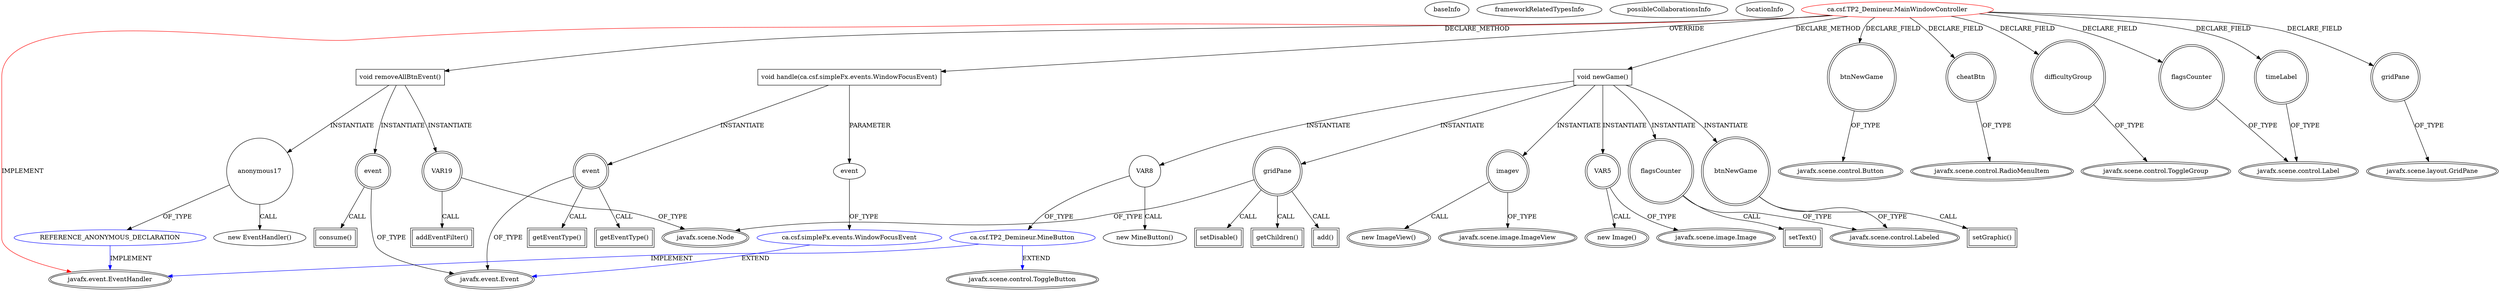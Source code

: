 digraph {
baseInfo[graphId=483,category="extension_graph",isAnonymous=false,possibleRelation=true]
frameworkRelatedTypesInfo[0="javafx.event.EventHandler"]
possibleCollaborationsInfo[0="483~OVERRIDING_METHOD_DECLARATION-PARAMETER_DECLARATION-~javafx.event.EventHandler ~javafx.event.Event ~false~false",1="483~CLIENT_METHOD_DECLARATION-INSTANTIATION-~javafx.event.EventHandler ~javafx.event.EventHandler ~false~true",2="483~CLIENT_METHOD_DECLARATION-INSTANTIATION-~javafx.event.EventHandler ~javafx.scene.control.ToggleButton javafx.event.EventHandler ~false~false"]
locationInfo[projectName="GFrenette-Lareault-TP2_Demineur",filePath="/GFrenette-Lareault-TP2_Demineur/TP2_Demineur-master/TP2_Demineur/TP2_Demineur/src/ca/csf/TP2_Demineur/MainWindowController.java",contextSignature="MainWindowController",graphId="483"]
0[label="ca.csf.TP2_Demineur.MainWindowController",vertexType="ROOT_CLIENT_CLASS_DECLARATION",isFrameworkType=false,color=red]
1[label="javafx.event.EventHandler",vertexType="FRAMEWORK_INTERFACE_TYPE",isFrameworkType=true,peripheries=2]
2[label="btnNewGame",vertexType="FIELD_DECLARATION",isFrameworkType=true,peripheries=2,shape=circle]
3[label="javafx.scene.control.Button",vertexType="FRAMEWORK_CLASS_TYPE",isFrameworkType=true,peripheries=2]
4[label="cheatBtn",vertexType="FIELD_DECLARATION",isFrameworkType=true,peripheries=2,shape=circle]
5[label="javafx.scene.control.RadioMenuItem",vertexType="FRAMEWORK_CLASS_TYPE",isFrameworkType=true,peripheries=2]
6[label="difficultyGroup",vertexType="FIELD_DECLARATION",isFrameworkType=true,peripheries=2,shape=circle]
7[label="javafx.scene.control.ToggleGroup",vertexType="FRAMEWORK_CLASS_TYPE",isFrameworkType=true,peripheries=2]
8[label="flagsCounter",vertexType="FIELD_DECLARATION",isFrameworkType=true,peripheries=2,shape=circle]
9[label="javafx.scene.control.Label",vertexType="FRAMEWORK_CLASS_TYPE",isFrameworkType=true,peripheries=2]
10[label="gridPane",vertexType="FIELD_DECLARATION",isFrameworkType=true,peripheries=2,shape=circle]
11[label="javafx.scene.layout.GridPane",vertexType="FRAMEWORK_CLASS_TYPE",isFrameworkType=true,peripheries=2]
12[label="timeLabel",vertexType="FIELD_DECLARATION",isFrameworkType=true,peripheries=2,shape=circle]
14[label="void handle(ca.csf.simpleFx.events.WindowFocusEvent)",vertexType="OVERRIDING_METHOD_DECLARATION",isFrameworkType=false,shape=box]
15[label="event",vertexType="PARAMETER_DECLARATION",isFrameworkType=false]
16[label="ca.csf.simpleFx.events.WindowFocusEvent",vertexType="REFERENCE_CLIENT_CLASS_DECLARATION",isFrameworkType=false,color=blue]
17[label="javafx.event.Event",vertexType="FRAMEWORK_CLASS_TYPE",isFrameworkType=true,peripheries=2]
18[label="event",vertexType="VARIABLE_EXPRESION",isFrameworkType=true,peripheries=2,shape=circle]
19[label="getEventType()",vertexType="INSIDE_CALL",isFrameworkType=true,peripheries=2,shape=box]
22[label="getEventType()",vertexType="INSIDE_CALL",isFrameworkType=true,peripheries=2,shape=box]
29[label="void newGame()",vertexType="CLIENT_METHOD_DECLARATION",isFrameworkType=false,shape=box]
30[label="gridPane",vertexType="VARIABLE_EXPRESION",isFrameworkType=true,peripheries=2,shape=circle]
32[label="javafx.scene.Node",vertexType="FRAMEWORK_CLASS_TYPE",isFrameworkType=true,peripheries=2]
31[label="setDisable()",vertexType="INSIDE_CALL",isFrameworkType=true,peripheries=2,shape=box]
34[label="imagev",vertexType="VARIABLE_EXPRESION",isFrameworkType=true,peripheries=2,shape=circle]
35[label="javafx.scene.image.ImageView",vertexType="FRAMEWORK_CLASS_TYPE",isFrameworkType=true,peripheries=2]
33[label="new ImageView()",vertexType="CONSTRUCTOR_CALL",isFrameworkType=true,peripheries=2]
37[label="VAR5",vertexType="VARIABLE_EXPRESION",isFrameworkType=true,peripheries=2,shape=circle]
38[label="javafx.scene.image.Image",vertexType="FRAMEWORK_CLASS_TYPE",isFrameworkType=true,peripheries=2]
36[label="new Image()",vertexType="CONSTRUCTOR_CALL",isFrameworkType=true,peripheries=2]
39[label="btnNewGame",vertexType="VARIABLE_EXPRESION",isFrameworkType=true,peripheries=2,shape=circle]
41[label="javafx.scene.control.Labeled",vertexType="FRAMEWORK_CLASS_TYPE",isFrameworkType=true,peripheries=2]
40[label="setGraphic()",vertexType="INSIDE_CALL",isFrameworkType=true,peripheries=2,shape=box]
43[label="getChildren()",vertexType="INSIDE_CALL",isFrameworkType=true,peripheries=2,shape=box]
45[label="VAR8",vertexType="VARIABLE_EXPRESION",isFrameworkType=false,shape=circle]
46[label="ca.csf.TP2_Demineur.MineButton",vertexType="REFERENCE_CLIENT_CLASS_DECLARATION",isFrameworkType=false,color=blue]
47[label="javafx.scene.control.ToggleButton",vertexType="FRAMEWORK_CLASS_TYPE",isFrameworkType=true,peripheries=2]
44[label="new MineButton()",vertexType="CONSTRUCTOR_CALL",isFrameworkType=false]
50[label="add()",vertexType="INSIDE_CALL",isFrameworkType=true,peripheries=2,shape=box]
51[label="flagsCounter",vertexType="VARIABLE_EXPRESION",isFrameworkType=true,peripheries=2,shape=circle]
52[label="setText()",vertexType="INSIDE_CALL",isFrameworkType=true,peripheries=2,shape=box]
79[label="void removeAllBtnEvent()",vertexType="CLIENT_METHOD_DECLARATION",isFrameworkType=false,shape=box]
81[label="anonymous17",vertexType="VARIABLE_EXPRESION",isFrameworkType=false,shape=circle]
82[label="REFERENCE_ANONYMOUS_DECLARATION",vertexType="REFERENCE_ANONYMOUS_DECLARATION",isFrameworkType=false,color=blue]
80[label="new EventHandler()",vertexType="CONSTRUCTOR_CALL",isFrameworkType=false]
84[label="event",vertexType="VARIABLE_EXPRESION",isFrameworkType=true,peripheries=2,shape=circle]
85[label="consume()",vertexType="INSIDE_CALL",isFrameworkType=true,peripheries=2,shape=box]
87[label="VAR19",vertexType="VARIABLE_EXPRESION",isFrameworkType=true,peripheries=2,shape=circle]
88[label="addEventFilter()",vertexType="INSIDE_CALL",isFrameworkType=true,peripheries=2,shape=box]
0->1[label="IMPLEMENT",color=red]
0->2[label="DECLARE_FIELD"]
2->3[label="OF_TYPE"]
0->4[label="DECLARE_FIELD"]
4->5[label="OF_TYPE"]
0->6[label="DECLARE_FIELD"]
6->7[label="OF_TYPE"]
0->8[label="DECLARE_FIELD"]
8->9[label="OF_TYPE"]
0->10[label="DECLARE_FIELD"]
10->11[label="OF_TYPE"]
0->12[label="DECLARE_FIELD"]
12->9[label="OF_TYPE"]
0->14[label="OVERRIDE"]
16->17[label="EXTEND",color=blue]
15->16[label="OF_TYPE"]
14->15[label="PARAMETER"]
14->18[label="INSTANTIATE"]
18->17[label="OF_TYPE"]
18->19[label="CALL"]
18->22[label="CALL"]
0->29[label="DECLARE_METHOD"]
29->30[label="INSTANTIATE"]
30->32[label="OF_TYPE"]
30->31[label="CALL"]
29->34[label="INSTANTIATE"]
34->35[label="OF_TYPE"]
34->33[label="CALL"]
29->37[label="INSTANTIATE"]
37->38[label="OF_TYPE"]
37->36[label="CALL"]
29->39[label="INSTANTIATE"]
39->41[label="OF_TYPE"]
39->40[label="CALL"]
30->43[label="CALL"]
29->45[label="INSTANTIATE"]
46->47[label="EXTEND",color=blue]
46->1[label="IMPLEMENT",color=blue]
45->46[label="OF_TYPE"]
45->44[label="CALL"]
30->50[label="CALL"]
29->51[label="INSTANTIATE"]
51->41[label="OF_TYPE"]
51->52[label="CALL"]
0->79[label="DECLARE_METHOD"]
79->81[label="INSTANTIATE"]
82->1[label="IMPLEMENT",color=blue]
81->82[label="OF_TYPE"]
81->80[label="CALL"]
79->84[label="INSTANTIATE"]
84->17[label="OF_TYPE"]
84->85[label="CALL"]
79->87[label="INSTANTIATE"]
87->32[label="OF_TYPE"]
87->88[label="CALL"]
}
